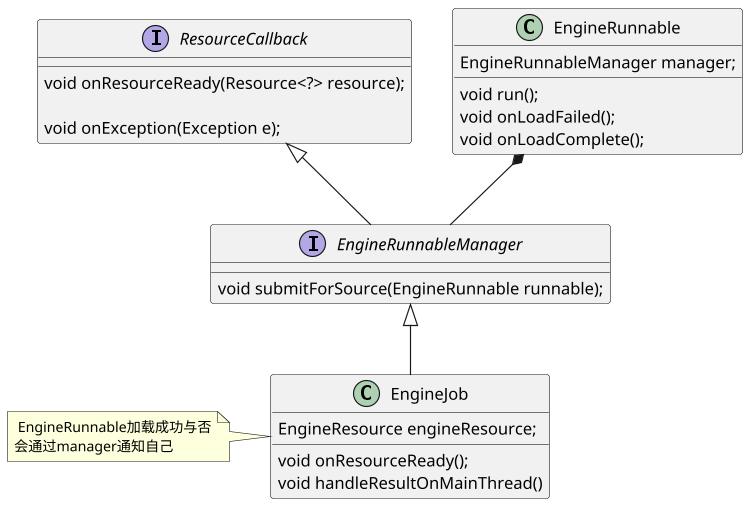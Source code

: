 @startuml

scale 550 width
scale 750 width
 interface ResourceCallback {
    void onResourceReady(Resource<?> resource);

    void onException(Exception e);
}

interface EngineRunnableManager{
 void submitForSource(EngineRunnable runnable);
}
class EngineJob{
EngineResource engineResource;
void onResourceReady();
void handleResultOnMainThread()
}
note left of EngineJob
 <size:12> EngineRunnable加载成功与否
 <size:12>会通过manager通知自己
end note
ResourceCallback <|-- EngineRunnableManager
EngineRunnableManager <|-- EngineJob

class EngineRunnable{
EngineRunnableManager manager;
void run();
void onLoadFailed();
void onLoadComplete();

}
EngineRunnable *-- EngineRunnableManager
@enduml